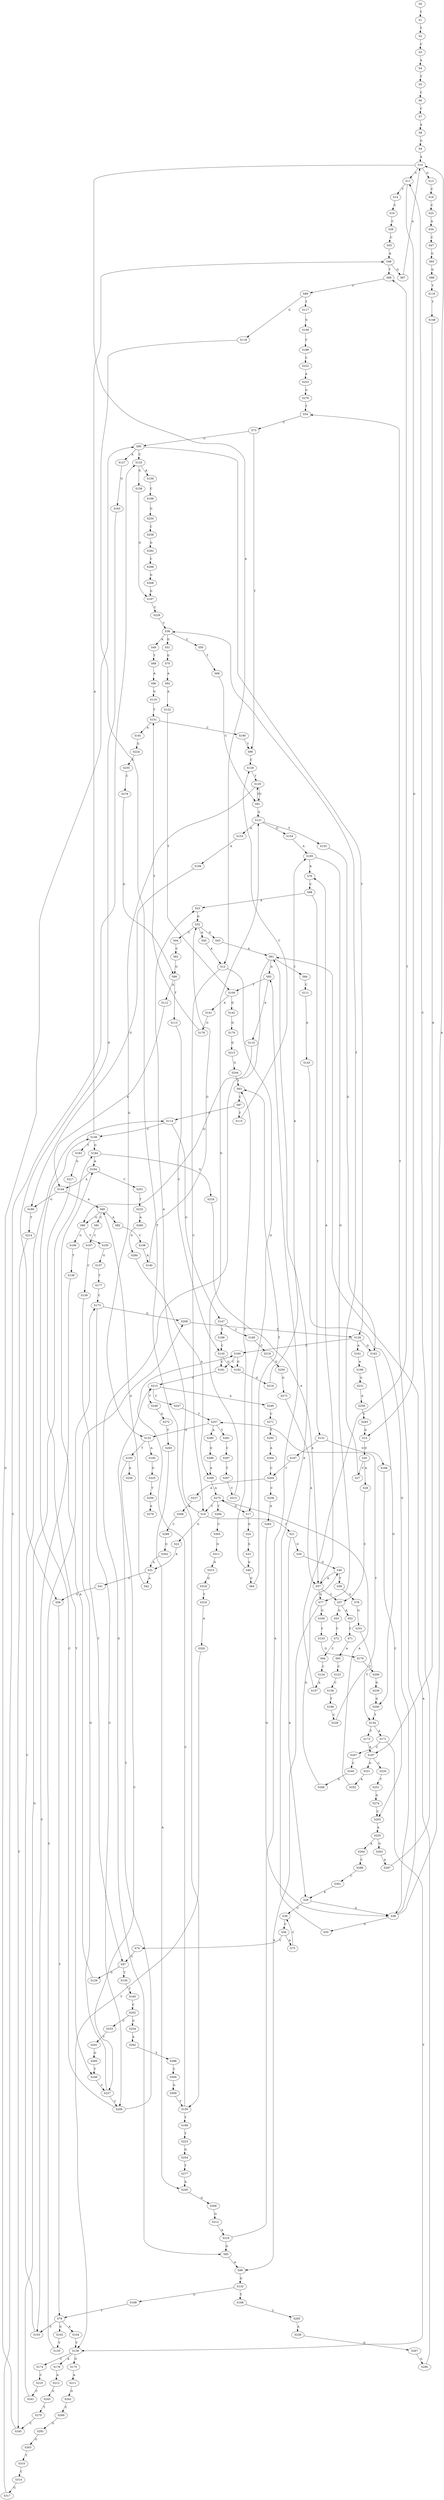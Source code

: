 strict digraph  {
	S0 -> S1 [ label = T ];
	S1 -> S2 [ label = T ];
	S2 -> S3 [ label = C ];
	S3 -> S4 [ label = A ];
	S4 -> S5 [ label = T ];
	S5 -> S6 [ label = C ];
	S6 -> S7 [ label = C ];
	S7 -> S8 [ label = A ];
	S8 -> S9 [ label = G ];
	S9 -> S10 [ label = A ];
	S10 -> S11 [ label = C ];
	S10 -> S12 [ label = A ];
	S10 -> S13 [ label = G ];
	S11 -> S14 [ label = T ];
	S11 -> S15 [ label = G ];
	S12 -> S16 [ label = C ];
	S12 -> S17 [ label = G ];
	S13 -> S18 [ label = C ];
	S14 -> S19 [ label = C ];
	S15 -> S20 [ label = G ];
	S16 -> S21 [ label = C ];
	S16 -> S22 [ label = G ];
	S16 -> S23 [ label = A ];
	S17 -> S24 [ label = G ];
	S18 -> S25 [ label = C ];
	S19 -> S26 [ label = C ];
	S20 -> S27 [ label = C ];
	S20 -> S28 [ label = A ];
	S21 -> S29 [ label = A ];
	S21 -> S30 [ label = G ];
	S22 -> S31 [ label = A ];
	S23 -> S32 [ label = G ];
	S24 -> S33 [ label = G ];
	S25 -> S34 [ label = A ];
	S26 -> S35 [ label = C ];
	S27 -> S36 [ label = T ];
	S28 -> S37 [ label = C ];
	S29 -> S38 [ label = G ];
	S29 -> S39 [ label = C ];
	S30 -> S40 [ label = G ];
	S31 -> S41 [ label = G ];
	S31 -> S42 [ label = A ];
	S32 -> S43 [ label = G ];
	S32 -> S44 [ label = C ];
	S32 -> S45 [ label = A ];
	S33 -> S46 [ label = G ];
	S34 -> S47 [ label = C ];
	S35 -> S48 [ label = A ];
	S36 -> S49 [ label = A ];
	S36 -> S50 [ label = C ];
	S36 -> S51 [ label = G ];
	S37 -> S52 [ label = A ];
	S37 -> S53 [ label = G ];
	S38 -> S10 [ label = A ];
	S38 -> S54 [ label = T ];
	S38 -> S55 [ label = G ];
	S39 -> S56 [ label = C ];
	S40 -> S57 [ label = A ];
	S40 -> S58 [ label = T ];
	S41 -> S59 [ label = G ];
	S42 -> S60 [ label = A ];
	S43 -> S61 [ label = A ];
	S44 -> S62 [ label = C ];
	S45 -> S12 [ label = A ];
	S46 -> S63 [ label = T ];
	S46 -> S64 [ label = G ];
	S47 -> S65 [ label = G ];
	S48 -> S66 [ label = T ];
	S48 -> S67 [ label = G ];
	S49 -> S68 [ label = T ];
	S50 -> S69 [ label = T ];
	S51 -> S70 [ label = G ];
	S52 -> S71 [ label = C ];
	S53 -> S72 [ label = C ];
	S54 -> S73 [ label = C ];
	S55 -> S61 [ label = A ];
	S56 -> S74 [ label = C ];
	S56 -> S75 [ label = A ];
	S57 -> S37 [ label = C ];
	S57 -> S76 [ label = A ];
	S57 -> S77 [ label = G ];
	S58 -> S78 [ label = G ];
	S59 -> S79 [ label = T ];
	S60 -> S80 [ label = G ];
	S60 -> S81 [ label = C ];
	S60 -> S82 [ label = A ];
	S61 -> S83 [ label = A ];
	S61 -> S84 [ label = C ];
	S61 -> S85 [ label = G ];
	S62 -> S86 [ label = G ];
	S63 -> S87 [ label = C ];
	S64 -> S63 [ label = T ];
	S65 -> S88 [ label = G ];
	S66 -> S89 [ label = C ];
	S67 -> S10 [ label = A ];
	S68 -> S90 [ label = A ];
	S69 -> S91 [ label = C ];
	S70 -> S92 [ label = A ];
	S71 -> S93 [ label = A ];
	S72 -> S94 [ label = C ];
	S73 -> S95 [ label = G ];
	S73 -> S96 [ label = T ];
	S74 -> S97 [ label = C ];
	S75 -> S39 [ label = C ];
	S76 -> S98 [ label = C ];
	S77 -> S99 [ label = A ];
	S77 -> S100 [ label = G ];
	S78 -> S101 [ label = G ];
	S79 -> S102 [ label = G ];
	S79 -> S103 [ label = C ];
	S79 -> S104 [ label = A ];
	S80 -> S105 [ label = T ];
	S80 -> S106 [ label = G ];
	S81 -> S107 [ label = C ];
	S82 -> S108 [ label = C ];
	S83 -> S109 [ label = T ];
	S83 -> S110 [ label = A ];
	S84 -> S111 [ label = C ];
	S85 -> S99 [ label = A ];
	S86 -> S112 [ label = A ];
	S86 -> S113 [ label = T ];
	S87 -> S114 [ label = C ];
	S87 -> S115 [ label = T ];
	S88 -> S116 [ label = T ];
	S89 -> S117 [ label = T ];
	S89 -> S118 [ label = G ];
	S90 -> S119 [ label = G ];
	S91 -> S120 [ label = T ];
	S91 -> S121 [ label = G ];
	S92 -> S122 [ label = A ];
	S93 -> S123 [ label = C ];
	S94 -> S124 [ label = C ];
	S95 -> S125 [ label = C ];
	S95 -> S126 [ label = T ];
	S95 -> S127 [ label = A ];
	S96 -> S128 [ label = C ];
	S97 -> S129 [ label = G ];
	S97 -> S130 [ label = T ];
	S98 -> S23 [ label = A ];
	S98 -> S131 [ label = T ];
	S99 -> S132 [ label = G ];
	S100 -> S133 [ label = C ];
	S101 -> S134 [ label = T ];
	S102 -> S135 [ label = T ];
	S103 -> S114 [ label = C ];
	S104 -> S136 [ label = T ];
	S105 -> S137 [ label = G ];
	S106 -> S138 [ label = T ];
	S107 -> S139 [ label = C ];
	S108 -> S140 [ label = A ];
	S109 -> S141 [ label = A ];
	S109 -> S142 [ label = G ];
	S110 -> S80 [ label = G ];
	S111 -> S143 [ label = A ];
	S112 -> S144 [ label = A ];
	S113 -> S145 [ label = C ];
	S114 -> S146 [ label = C ];
	S114 -> S147 [ label = G ];
	S115 -> S128 [ label = C ];
	S116 -> S148 [ label = T ];
	S117 -> S149 [ label = G ];
	S118 -> S150 [ label = T ];
	S119 -> S151 [ label = T ];
	S120 -> S152 [ label = G ];
	S120 -> S91 [ label = C ];
	S121 -> S153 [ label = A ];
	S121 -> S154 [ label = G ];
	S121 -> S155 [ label = T ];
	S122 -> S109 [ label = T ];
	S123 -> S156 [ label = C ];
	S124 -> S157 [ label = A ];
	S125 -> S158 [ label = G ];
	S125 -> S159 [ label = A ];
	S126 -> S160 [ label = C ];
	S126 -> S161 [ label = A ];
	S126 -> S162 [ label = G ];
	S127 -> S163 [ label = G ];
	S128 -> S120 [ label = T ];
	S129 -> S164 [ label = A ];
	S130 -> S165 [ label = T ];
	S131 -> S166 [ label = G ];
	S131 -> S167 [ label = A ];
	S132 -> S168 [ label = T ];
	S132 -> S169 [ label = G ];
	S133 -> S170 [ label = G ];
	S134 -> S171 [ label = A ];
	S134 -> S172 [ label = T ];
	S135 -> S173 [ label = C ];
	S136 -> S174 [ label = C ];
	S136 -> S175 [ label = G ];
	S136 -> S176 [ label = A ];
	S137 -> S177 [ label = T ];
	S138 -> S103 [ label = C ];
	S139 -> S97 [ label = C ];
	S140 -> S32 [ label = G ];
	S141 -> S178 [ label = G ];
	S142 -> S179 [ label = G ];
	S143 -> S38 [ label = G ];
	S144 -> S60 [ label = A ];
	S144 -> S180 [ label = G ];
	S145 -> S181 [ label = C ];
	S145 -> S182 [ label = G ];
	S146 -> S183 [ label = T ];
	S146 -> S48 [ label = A ];
	S146 -> S184 [ label = G ];
	S147 -> S185 [ label = C ];
	S147 -> S186 [ label = T ];
	S148 -> S187 [ label = A ];
	S149 -> S188 [ label = C ];
	S150 -> S160 [ label = C ];
	S150 -> S189 [ label = T ];
	S151 -> S190 [ label = C ];
	S151 -> S191 [ label = A ];
	S152 -> S192 [ label = A ];
	S152 -> S193 [ label = T ];
	S153 -> S194 [ label = A ];
	S154 -> S195 [ label = A ];
	S155 -> S162 [ label = G ];
	S156 -> S196 [ label = T ];
	S157 -> S66 [ label = T ];
	S158 -> S197 [ label = G ];
	S159 -> S198 [ label = C ];
	S160 -> S182 [ label = G ];
	S160 -> S181 [ label = C ];
	S161 -> S199 [ label = A ];
	S162 -> S200 [ label = G ];
	S163 -> S59 [ label = G ];
	S164 -> S144 [ label = A ];
	S164 -> S201 [ label = C ];
	S165 -> S202 [ label = C ];
	S166 -> S203 [ label = C ];
	S167 -> S204 [ label = C ];
	S168 -> S205 [ label = C ];
	S169 -> S79 [ label = T ];
	S170 -> S206 [ label = T ];
	S171 -> S136 [ label = T ];
	S171 -> S207 [ label = C ];
	S172 -> S187 [ label = A ];
	S173 -> S208 [ label = G ];
	S173 -> S209 [ label = C ];
	S174 -> S210 [ label = C ];
	S175 -> S211 [ label = A ];
	S176 -> S212 [ label = A ];
	S177 -> S173 [ label = C ];
	S178 -> S151 [ label = T ];
	S179 -> S213 [ label = G ];
	S180 -> S214 [ label = T ];
	S181 -> S215 [ label = T ];
	S182 -> S216 [ label = G ];
	S183 -> S217 [ label = G ];
	S184 -> S164 [ label = A ];
	S184 -> S218 [ label = G ];
	S185 -> S219 [ label = C ];
	S186 -> S145 [ label = C ];
	S187 -> S220 [ label = C ];
	S187 -> S221 [ label = G ];
	S188 -> S222 [ label = C ];
	S189 -> S223 [ label = T ];
	S190 -> S96 [ label = T ];
	S191 -> S224 [ label = G ];
	S192 -> S225 [ label = G ];
	S193 -> S226 [ label = A ];
	S193 -> S227 [ label = C ];
	S194 -> S180 [ label = G ];
	S195 -> S76 [ label = A ];
	S195 -> S77 [ label = G ];
	S196 -> S228 [ label = C ];
	S197 -> S229 [ label = C ];
	S198 -> S230 [ label = G ];
	S199 -> S231 [ label = G ];
	S200 -> S134 [ label = T ];
	S201 -> S232 [ label = T ];
	S202 -> S233 [ label = C ];
	S202 -> S234 [ label = G ];
	S203 -> S235 [ label = A ];
	S204 -> S236 [ label = C ];
	S204 -> S237 [ label = A ];
	S205 -> S238 [ label = A ];
	S206 -> S239 [ label = G ];
	S207 -> S240 [ label = C ];
	S208 -> S126 [ label = T ];
	S209 -> S215 [ label = T ];
	S209 -> S146 [ label = C ];
	S210 -> S241 [ label = C ];
	S211 -> S242 [ label = G ];
	S212 -> S243 [ label = G ];
	S213 -> S244 [ label = G ];
	S214 -> S245 [ label = C ];
	S215 -> S246 [ label = A ];
	S215 -> S247 [ label = C ];
	S215 -> S248 [ label = T ];
	S216 -> S195 [ label = A ];
	S217 -> S249 [ label = T ];
	S218 -> S57 [ label = A ];
	S219 -> S250 [ label = G ];
	S220 -> S251 [ label = T ];
	S221 -> S252 [ label = A ];
	S222 -> S253 [ label = A ];
	S223 -> S254 [ label = G ];
	S224 -> S255 [ label = C ];
	S225 -> S256 [ label = T ];
	S227 -> S209 [ label = C ];
	S227 -> S208 [ label = G ];
	S228 -> S257 [ label = T ];
	S229 -> S36 [ label = T ];
	S230 -> S258 [ label = C ];
	S231 -> S259 [ label = A ];
	S232 -> S260 [ label = A ];
	S233 -> S261 [ label = T ];
	S234 -> S262 [ label = A ];
	S235 -> S263 [ label = G ];
	S235 -> S264 [ label = A ];
	S236 -> S265 [ label = A ];
	S237 -> S266 [ label = A ];
	S238 -> S267 [ label = G ];
	S239 -> S200 [ label = G ];
	S240 -> S268 [ label = G ];
	S241 -> S184 [ label = G ];
	S242 -> S269 [ label = C ];
	S243 -> S270 [ label = T ];
	S244 -> S63 [ label = T ];
	S245 -> S95 [ label = G ];
	S246 -> S271 [ label = C ];
	S247 -> S257 [ label = T ];
	S248 -> S272 [ label = G ];
	S249 -> S227 [ label = C ];
	S250 -> S273 [ label = G ];
	S251 -> S274 [ label = G ];
	S252 -> S275 [ label = A ];
	S253 -> S276 [ label = G ];
	S254 -> S277 [ label = T ];
	S255 -> S278 [ label = C ];
	S256 -> S279 [ label = A ];
	S257 -> S280 [ label = A ];
	S257 -> S281 [ label = T ];
	S257 -> S152 [ label = G ];
	S258 -> S282 [ label = G ];
	S259 -> S283 [ label = C ];
	S260 -> S284 [ label = G ];
	S261 -> S285 [ label = G ];
	S262 -> S286 [ label = T ];
	S263 -> S287 [ label = A ];
	S264 -> S288 [ label = C ];
	S265 -> S38 [ label = G ];
	S266 -> S289 [ label = C ];
	S267 -> S290 [ label = G ];
	S268 -> S40 [ label = G ];
	S269 -> S291 [ label = G ];
	S270 -> S245 [ label = C ];
	S271 -> S292 [ label = T ];
	S272 -> S293 [ label = T ];
	S273 -> S57 [ label = A ];
	S274 -> S203 [ label = C ];
	S275 -> S294 [ label = T ];
	S275 -> S16 [ label = C ];
	S275 -> S17 [ label = G ];
	S276 -> S54 [ label = T ];
	S277 -> S295 [ label = A ];
	S278 -> S86 [ label = G ];
	S280 -> S296 [ label = G ];
	S281 -> S297 [ label = C ];
	S282 -> S298 [ label = C ];
	S283 -> S15 [ label = G ];
	S284 -> S299 [ label = A ];
	S285 -> S249 [ label = T ];
	S286 -> S300 [ label = C ];
	S287 -> S11 [ label = C ];
	S288 -> S301 [ label = C ];
	S289 -> S302 [ label = G ];
	S290 -> S61 [ label = A ];
	S291 -> S303 [ label = G ];
	S292 -> S304 [ label = A ];
	S293 -> S295 [ label = A ];
	S294 -> S305 [ label = C ];
	S295 -> S306 [ label = G ];
	S296 -> S299 [ label = A ];
	S297 -> S307 [ label = T ];
	S298 -> S308 [ label = G ];
	S299 -> S275 [ label = A ];
	S300 -> S309 [ label = G ];
	S301 -> S29 [ label = A ];
	S302 -> S31 [ label = A ];
	S303 -> S310 [ label = T ];
	S304 -> S204 [ label = C ];
	S305 -> S311 [ label = G ];
	S306 -> S312 [ label = G ];
	S307 -> S313 [ label = C ];
	S308 -> S197 [ label = G ];
	S309 -> S150 [ label = T ];
	S310 -> S314 [ label = C ];
	S311 -> S315 [ label = G ];
	S312 -> S316 [ label = A ];
	S313 -> S121 [ label = G ];
	S314 -> S317 [ label = G ];
	S315 -> S318 [ label = G ];
	S316 -> S85 [ label = G ];
	S316 -> S83 [ label = A ];
	S317 -> S125 [ label = C ];
	S318 -> S319 [ label = T ];
	S319 -> S320 [ label = A ];
	S320 -> S136 [ label = T ];
}
